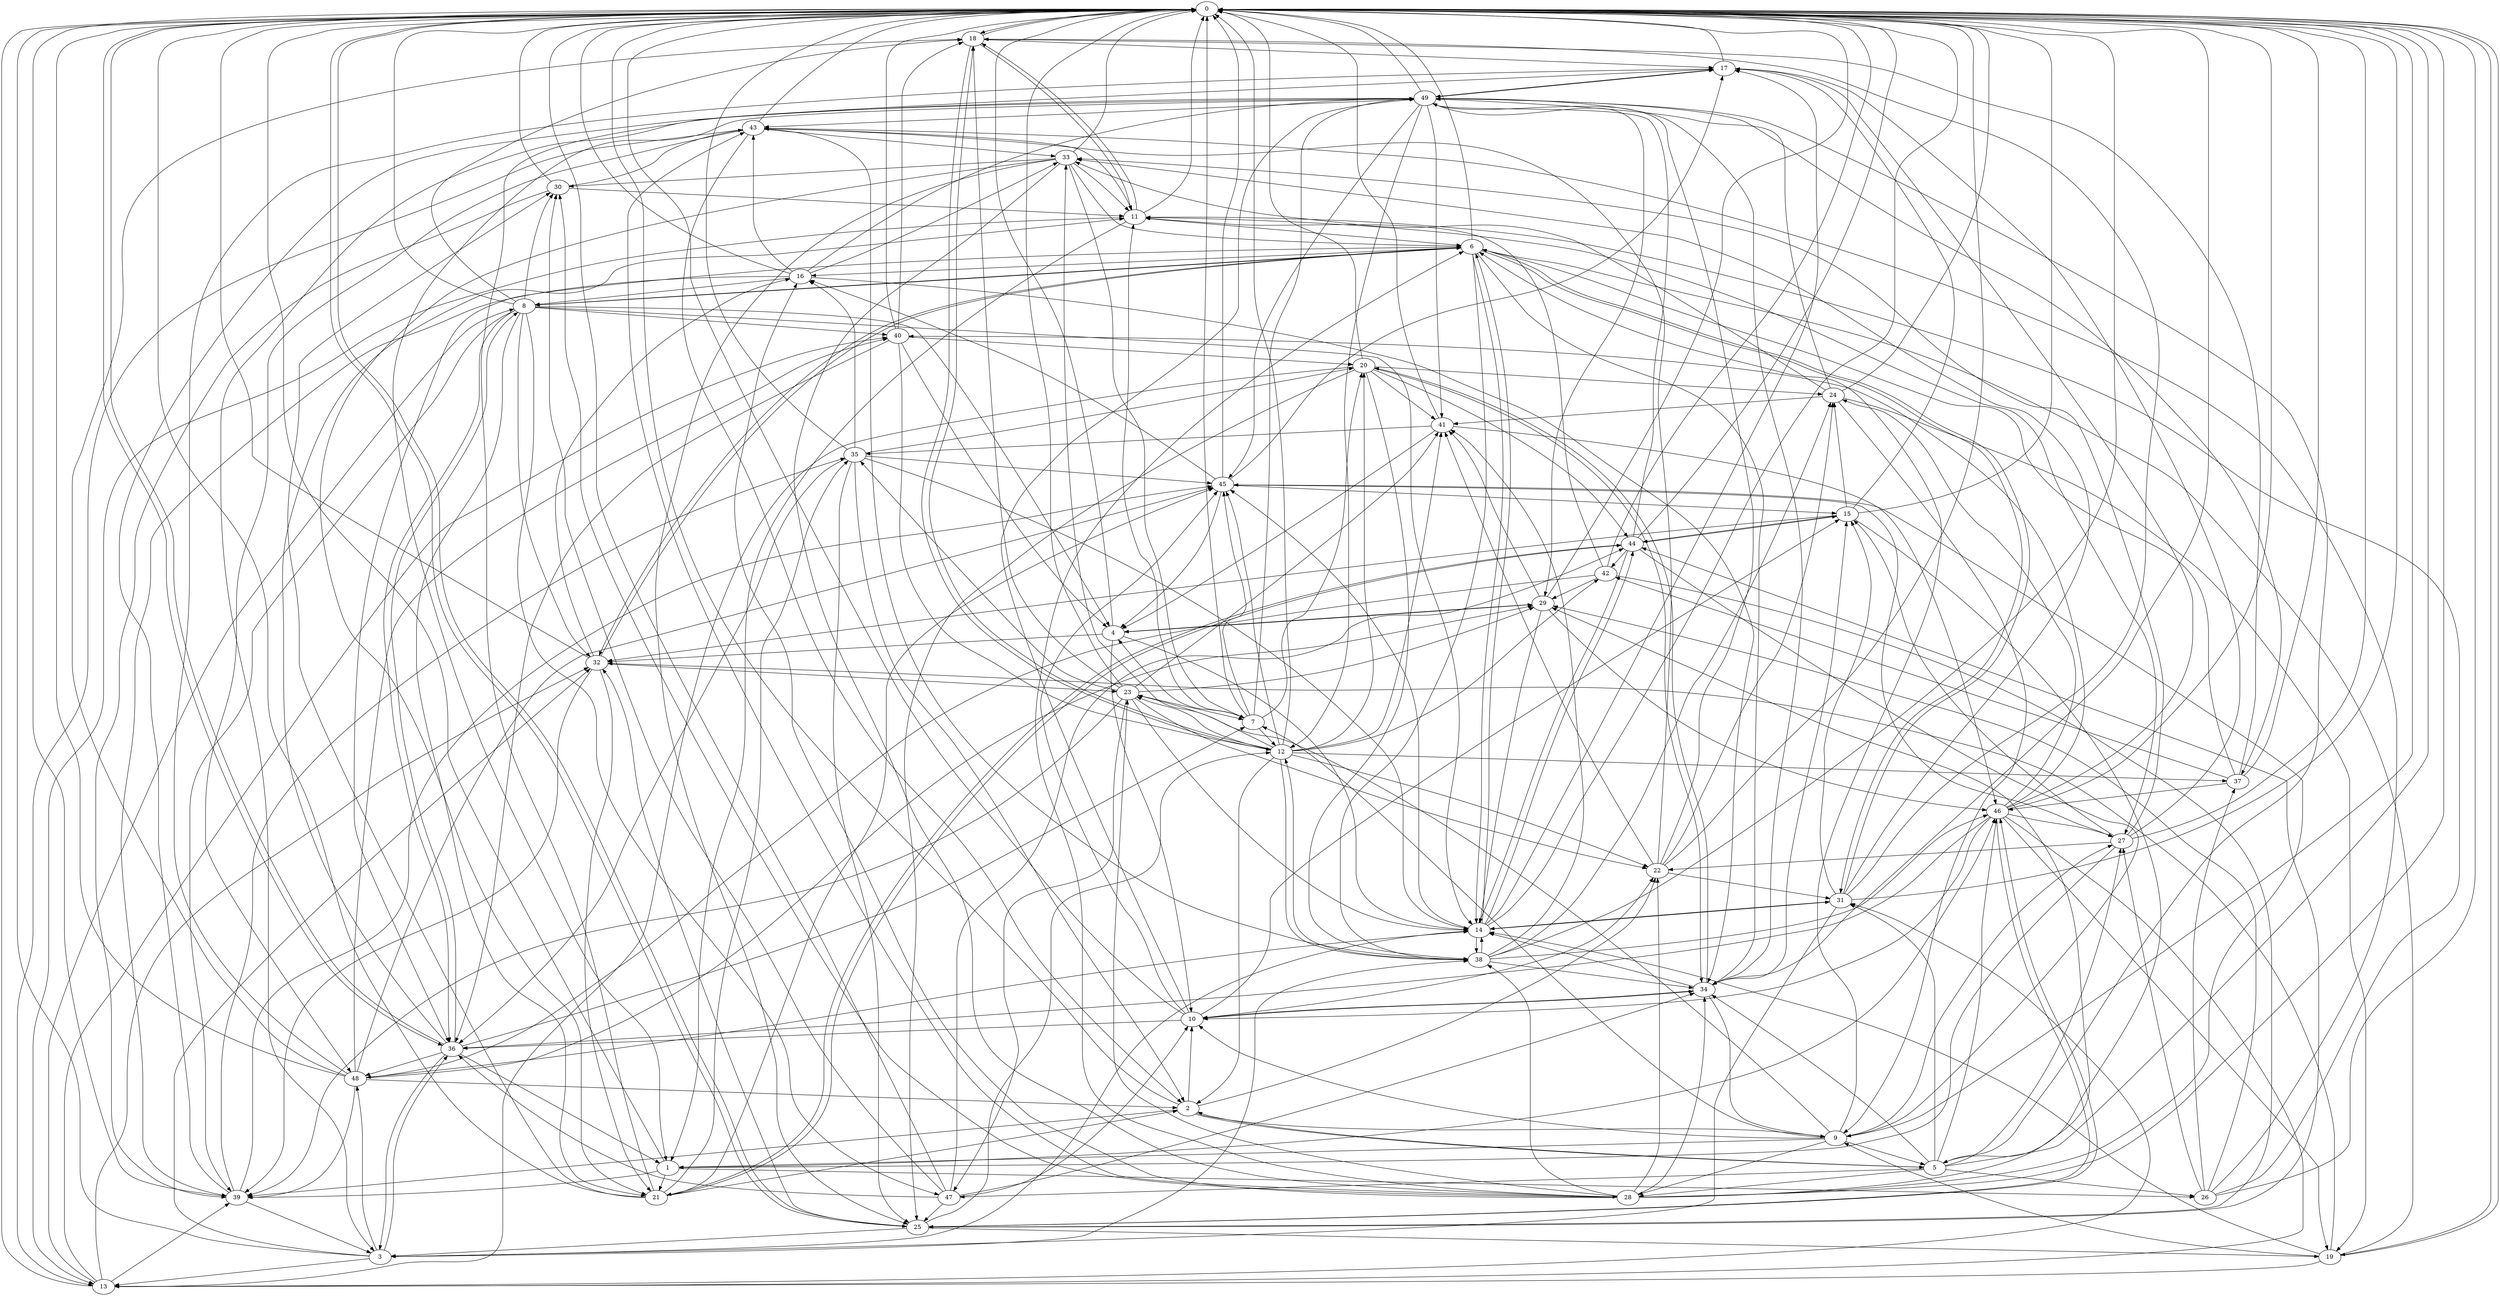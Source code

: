 strict digraph "" {
	0	 [component_delay=3];
	18	 [component_delay=3];
	0 -> 18	 [wire_delay=1];
	19	 [component_delay=3];
	0 -> 19	 [wire_delay=1];
	25	 [component_delay=3];
	0 -> 25	 [wire_delay=1];
	36	 [component_delay=3];
	0 -> 36	 [wire_delay=1];
	1	 [component_delay=3];
	1 -> 0	 [wire_delay=1];
	21	 [component_delay=3];
	1 -> 21	 [wire_delay=1];
	26	 [component_delay=3];
	1 -> 26	 [wire_delay=1];
	39	 [component_delay=3];
	1 -> 39	 [wire_delay=1];
	46	 [component_delay=3];
	1 -> 46	 [wire_delay=1];
	2	 [component_delay=3];
	2 -> 0	 [wire_delay=1];
	5	 [component_delay=3];
	2 -> 5	 [wire_delay=1];
	9	 [component_delay=3];
	2 -> 9	 [wire_delay=1];
	10	 [component_delay=3];
	2 -> 10	 [wire_delay=1];
	22	 [component_delay=3];
	2 -> 22	 [wire_delay=1];
	2 -> 39	 [wire_delay=1];
	3	 [component_delay=3];
	3 -> 0	 [wire_delay=1];
	13	 [component_delay=3];
	3 -> 13	 [wire_delay=1];
	14	 [component_delay=3];
	3 -> 14	 [wire_delay=1];
	32	 [component_delay=3];
	3 -> 32	 [wire_delay=1];
	3 -> 36	 [wire_delay=1];
	38	 [component_delay=3];
	3 -> 38	 [wire_delay=1];
	48	 [component_delay=3];
	3 -> 48	 [wire_delay=1];
	4	 [component_delay=3];
	4 -> 0	 [wire_delay=1];
	4 -> 10	 [wire_delay=1];
	4 -> 14	 [wire_delay=1];
	29	 [component_delay=3];
	4 -> 29	 [wire_delay=1];
	4 -> 32	 [wire_delay=1];
	5 -> 0	 [wire_delay=1];
	5 -> 2	 [wire_delay=1];
	5 -> 26	 [wire_delay=1];
	27	 [component_delay=3];
	5 -> 27	 [wire_delay=1];
	28	 [component_delay=3];
	5 -> 28	 [wire_delay=1];
	31	 [component_delay=3];
	5 -> 31	 [wire_delay=1];
	34	 [component_delay=3];
	5 -> 34	 [wire_delay=1];
	5 -> 46	 [wire_delay=1];
	47	 [component_delay=3];
	5 -> 47	 [wire_delay=1];
	49	 [component_delay=3];
	5 -> 49	 [wire_delay=1];
	6	 [component_delay=3];
	6 -> 0	 [wire_delay=1];
	8	 [component_delay=3];
	6 -> 8	 [wire_delay=1];
	6 -> 14	 [wire_delay=1];
	16	 [component_delay=3];
	6 -> 16	 [wire_delay=1];
	6 -> 31	 [wire_delay=1];
	6 -> 32	 [wire_delay=1];
	6 -> 34	 [wire_delay=1];
	6 -> 36	 [wire_delay=1];
	6 -> 38	 [wire_delay=1];
	7	 [component_delay=3];
	7 -> 0	 [wire_delay=1];
	7 -> 4	 [wire_delay=1];
	11	 [component_delay=3];
	7 -> 11	 [wire_delay=1];
	12	 [component_delay=3];
	7 -> 12	 [wire_delay=1];
	20	 [component_delay=3];
	7 -> 20	 [wire_delay=1];
	45	 [component_delay=3];
	7 -> 45	 [wire_delay=1];
	7 -> 49	 [wire_delay=1];
	8 -> 0	 [wire_delay=1];
	8 -> 4	 [wire_delay=1];
	8 -> 6	 [wire_delay=1];
	8 -> 14	 [wire_delay=1];
	8 -> 18	 [wire_delay=1];
	8 -> 21	 [wire_delay=1];
	30	 [component_delay=3];
	8 -> 30	 [wire_delay=1];
	8 -> 32	 [wire_delay=1];
	8 -> 36	 [wire_delay=1];
	8 -> 39	 [wire_delay=1];
	40	 [component_delay=3];
	8 -> 40	 [wire_delay=1];
	8 -> 47	 [wire_delay=1];
	9 -> 0	 [wire_delay=1];
	9 -> 1	 [wire_delay=1];
	9 -> 5	 [wire_delay=1];
	9 -> 6	 [wire_delay=1];
	9 -> 7	 [wire_delay=1];
	9 -> 10	 [wire_delay=1];
	23	 [component_delay=3];
	9 -> 23	 [wire_delay=1];
	9 -> 27	 [wire_delay=1];
	9 -> 28	 [wire_delay=1];
	10 -> 0	 [wire_delay=1];
	15	 [component_delay=3];
	10 -> 15	 [wire_delay=1];
	10 -> 22	 [wire_delay=1];
	10 -> 34	 [wire_delay=1];
	10 -> 36	 [wire_delay=1];
	10 -> 45	 [wire_delay=1];
	10 -> 49	 [wire_delay=1];
	11 -> 0	 [wire_delay=1];
	11 -> 1	 [wire_delay=1];
	11 -> 6	 [wire_delay=1];
	11 -> 13	 [wire_delay=1];
	11 -> 18	 [wire_delay=1];
	11 -> 27	 [wire_delay=1];
	12 -> 0	 [wire_delay=1];
	12 -> 2	 [wire_delay=1];
	12 -> 18	 [wire_delay=1];
	12 -> 20	 [wire_delay=1];
	12 -> 22	 [wire_delay=1];
	12 -> 23	 [wire_delay=1];
	33	 [component_delay=3];
	12 -> 33	 [wire_delay=1];
	37	 [component_delay=3];
	12 -> 37	 [wire_delay=1];
	12 -> 38	 [wire_delay=1];
	41	 [component_delay=3];
	12 -> 41	 [wire_delay=1];
	42	 [component_delay=3];
	12 -> 42	 [wire_delay=1];
	12 -> 45	 [wire_delay=1];
	13 -> 0	 [wire_delay=1];
	13 -> 8	 [wire_delay=1];
	13 -> 31	 [wire_delay=1];
	13 -> 32	 [wire_delay=1];
	13 -> 39	 [wire_delay=1];
	13 -> 40	 [wire_delay=1];
	14 -> 0	 [wire_delay=1];
	14 -> 6	 [wire_delay=1];
	17	 [component_delay=3];
	14 -> 17	 [wire_delay=1];
	14 -> 31	 [wire_delay=1];
	14 -> 38	 [wire_delay=1];
	44	 [component_delay=3];
	14 -> 44	 [wire_delay=1];
	14 -> 45	 [wire_delay=1];
	15 -> 0	 [wire_delay=1];
	15 -> 5	 [wire_delay=1];
	15 -> 17	 [wire_delay=1];
	24	 [component_delay=3];
	15 -> 24	 [wire_delay=1];
	15 -> 32	 [wire_delay=1];
	15 -> 44	 [wire_delay=1];
	16 -> 0	 [wire_delay=1];
	16 -> 8	 [wire_delay=1];
	16 -> 33	 [wire_delay=1];
	16 -> 34	 [wire_delay=1];
	16 -> 39	 [wire_delay=1];
	43	 [component_delay=3];
	16 -> 43	 [wire_delay=1];
	16 -> 49	 [wire_delay=1];
	17 -> 0	 [wire_delay=1];
	17 -> 49	 [wire_delay=1];
	18 -> 0	 [wire_delay=1];
	18 -> 11	 [wire_delay=1];
	18 -> 12	 [wire_delay=1];
	18 -> 17	 [wire_delay=1];
	19 -> 0	 [wire_delay=1];
	19 -> 6	 [wire_delay=1];
	19 -> 9	 [wire_delay=1];
	19 -> 13	 [wire_delay=1];
	19 -> 14	 [wire_delay=1];
	19 -> 32	 [wire_delay=1];
	20 -> 0	 [wire_delay=1];
	20 -> 13	 [wire_delay=1];
	20 -> 24	 [wire_delay=1];
	20 -> 25	 [wire_delay=1];
	20 -> 34	 [wire_delay=1];
	20 -> 38	 [wire_delay=1];
	20 -> 41	 [wire_delay=1];
	20 -> 44	 [wire_delay=1];
	21 -> 0	 [wire_delay=1];
	21 -> 2	 [wire_delay=1];
	21 -> 17	 [wire_delay=1];
	21 -> 30	 [wire_delay=1];
	35	 [component_delay=3];
	21 -> 35	 [wire_delay=1];
	21 -> 44	 [wire_delay=1];
	21 -> 45	 [wire_delay=1];
	22 -> 0	 [wire_delay=1];
	22 -> 24	 [wire_delay=1];
	22 -> 31	 [wire_delay=1];
	22 -> 41	 [wire_delay=1];
	22 -> 43	 [wire_delay=1];
	22 -> 49	 [wire_delay=1];
	23 -> 0	 [wire_delay=1];
	23 -> 7	 [wire_delay=1];
	23 -> 14	 [wire_delay=1];
	23 -> 18	 [wire_delay=1];
	23 -> 22	 [wire_delay=1];
	23 -> 29	 [wire_delay=1];
	23 -> 35	 [wire_delay=1];
	23 -> 39	 [wire_delay=1];
	23 -> 41	 [wire_delay=1];
	23 -> 47	 [wire_delay=1];
	24 -> 0	 [wire_delay=1];
	24 -> 9	 [wire_delay=1];
	24 -> 19	 [wire_delay=1];
	24 -> 33	 [wire_delay=1];
	24 -> 41	 [wire_delay=1];
	24 -> 49	 [wire_delay=1];
	25 -> 0	 [wire_delay=1];
	25 -> 3	 [wire_delay=1];
	25 -> 12	 [wire_delay=1];
	25 -> 19	 [wire_delay=1];
	25 -> 32	 [wire_delay=1];
	25 -> 44	 [wire_delay=1];
	25 -> 46	 [wire_delay=1];
	26 -> 0	 [wire_delay=1];
	26 -> 11	 [wire_delay=1];
	26 -> 27	 [wire_delay=1];
	26 -> 29	 [wire_delay=1];
	26 -> 37	 [wire_delay=1];
	26 -> 43	 [wire_delay=1];
	27 -> 0	 [wire_delay=1];
	27 -> 1	 [wire_delay=1];
	27 -> 15	 [wire_delay=1];
	27 -> 17	 [wire_delay=1];
	27 -> 22	 [wire_delay=1];
	27 -> 33	 [wire_delay=1];
	28 -> 0	 [wire_delay=1];
	28 -> 6	 [wire_delay=1];
	28 -> 16	 [wire_delay=1];
	28 -> 22	 [wire_delay=1];
	28 -> 23	 [wire_delay=1];
	28 -> 29	 [wire_delay=1];
	28 -> 30	 [wire_delay=1];
	28 -> 34	 [wire_delay=1];
	28 -> 38	 [wire_delay=1];
	28 -> 43	 [wire_delay=1];
	28 -> 45	 [wire_delay=1];
	29 -> 0	 [wire_delay=1];
	29 -> 4	 [wire_delay=1];
	29 -> 14	 [wire_delay=1];
	29 -> 41	 [wire_delay=1];
	29 -> 46	 [wire_delay=1];
	30 -> 0	 [wire_delay=1];
	30 -> 11	 [wire_delay=1];
	30 -> 39	 [wire_delay=1];
	30 -> 43	 [wire_delay=1];
	31 -> 0	 [wire_delay=1];
	31 -> 3	 [wire_delay=1];
	31 -> 6	 [wire_delay=1];
	31 -> 14	 [wire_delay=1];
	31 -> 15	 [wire_delay=1];
	31 -> 18	 [wire_delay=1];
	31 -> 33	 [wire_delay=1];
	32 -> 0	 [wire_delay=1];
	32 -> 6	 [wire_delay=1];
	32 -> 16	 [wire_delay=1];
	32 -> 21	 [wire_delay=1];
	32 -> 23	 [wire_delay=1];
	32 -> 39	 [wire_delay=1];
	33 -> 0	 [wire_delay=1];
	33 -> 6	 [wire_delay=1];
	33 -> 7	 [wire_delay=1];
	33 -> 11	 [wire_delay=1];
	33 -> 21	 [wire_delay=1];
	33 -> 25	 [wire_delay=1];
	33 -> 28	 [wire_delay=1];
	33 -> 30	 [wire_delay=1];
	34 -> 0	 [wire_delay=1];
	34 -> 9	 [wire_delay=1];
	34 -> 10	 [wire_delay=1];
	34 -> 14	 [wire_delay=1];
	34 -> 15	 [wire_delay=1];
	34 -> 20	 [wire_delay=1];
	35 -> 0	 [wire_delay=1];
	35 -> 2	 [wire_delay=1];
	35 -> 14	 [wire_delay=1];
	35 -> 16	 [wire_delay=1];
	35 -> 20	 [wire_delay=1];
	35 -> 25	 [wire_delay=1];
	35 -> 36	 [wire_delay=1];
	35 -> 45	 [wire_delay=1];
	36 -> 0	 [wire_delay=1];
	36 -> 1	 [wire_delay=1];
	36 -> 3	 [wire_delay=1];
	36 -> 7	 [wire_delay=1];
	36 -> 8	 [wire_delay=1];
	36 -> 11	 [wire_delay=1];
	36 -> 48	 [wire_delay=1];
	37 -> 0	 [wire_delay=1];
	37 -> 6	 [wire_delay=1];
	37 -> 18	 [wire_delay=1];
	37 -> 42	 [wire_delay=1];
	37 -> 46	 [wire_delay=1];
	38 -> 0	 [wire_delay=1];
	38 -> 12	 [wire_delay=1];
	38 -> 14	 [wire_delay=1];
	38 -> 24	 [wire_delay=1];
	38 -> 34	 [wire_delay=1];
	38 -> 41	 [wire_delay=1];
	38 -> 43	 [wire_delay=1];
	38 -> 46	 [wire_delay=1];
	39 -> 0	 [wire_delay=1];
	39 -> 3	 [wire_delay=1];
	39 -> 35	 [wire_delay=1];
	39 -> 45	 [wire_delay=1];
	39 -> 49	 [wire_delay=1];
	40 -> 0	 [wire_delay=1];
	40 -> 4	 [wire_delay=1];
	40 -> 12	 [wire_delay=1];
	40 -> 18	 [wire_delay=1];
	40 -> 20	 [wire_delay=1];
	40 -> 36	 [wire_delay=1];
	41 -> 0	 [wire_delay=1];
	41 -> 4	 [wire_delay=1];
	41 -> 35	 [wire_delay=1];
	41 -> 46	 [wire_delay=1];
	42 -> 0	 [wire_delay=1];
	42 -> 11	 [wire_delay=1];
	42 -> 25	 [wire_delay=1];
	42 -> 29	 [wire_delay=1];
	42 -> 48	 [wire_delay=1];
	43 -> 0	 [wire_delay=1];
	43 -> 2	 [wire_delay=1];
	43 -> 11	 [wire_delay=1];
	43 -> 13	 [wire_delay=1];
	43 -> 33	 [wire_delay=1];
	43 -> 48	 [wire_delay=1];
	44 -> 0	 [wire_delay=1];
	44 -> 9	 [wire_delay=1];
	44 -> 14	 [wire_delay=1];
	44 -> 15	 [wire_delay=1];
	44 -> 21	 [wire_delay=1];
	44 -> 42	 [wire_delay=1];
	44 -> 49	 [wire_delay=1];
	45 -> 0	 [wire_delay=1];
	45 -> 4	 [wire_delay=1];
	45 -> 15	 [wire_delay=1];
	45 -> 16	 [wire_delay=1];
	45 -> 17	 [wire_delay=1];
	45 -> 27	 [wire_delay=1];
	46 -> 0	 [wire_delay=1];
	46 -> 10	 [wire_delay=1];
	46 -> 13	 [wire_delay=1];
	46 -> 17	 [wire_delay=1];
	46 -> 19	 [wire_delay=1];
	46 -> 24	 [wire_delay=1];
	46 -> 25	 [wire_delay=1];
	46 -> 27	 [wire_delay=1];
	46 -> 36	 [wire_delay=1];
	46 -> 40	 [wire_delay=1];
	47 -> 0	 [wire_delay=1];
	47 -> 10	 [wire_delay=1];
	47 -> 25	 [wire_delay=1];
	47 -> 30	 [wire_delay=1];
	47 -> 34	 [wire_delay=1];
	47 -> 36	 [wire_delay=1];
	47 -> 44	 [wire_delay=1];
	48 -> 0	 [wire_delay=1];
	48 -> 2	 [wire_delay=1];
	48 -> 14	 [wire_delay=1];
	48 -> 17	 [wire_delay=1];
	48 -> 18	 [wire_delay=1];
	48 -> 29	 [wire_delay=1];
	48 -> 39	 [wire_delay=1];
	48 -> 40	 [wire_delay=1];
	48 -> 45	 [wire_delay=1];
	49 -> 0	 [wire_delay=1];
	49 -> 1	 [wire_delay=1];
	49 -> 3	 [wire_delay=1];
	49 -> 12	 [wire_delay=1];
	49 -> 17	 [wire_delay=1];
	49 -> 29	 [wire_delay=1];
	49 -> 34	 [wire_delay=1];
	49 -> 37	 [wire_delay=1];
	49 -> 41	 [wire_delay=1];
	49 -> 43	 [wire_delay=1];
	49 -> 45	 [wire_delay=1];
}
